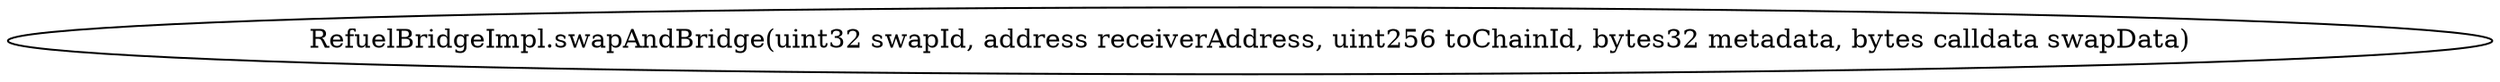 digraph "" {
	graph [bb="0,0,1104.9,36"];
	node [label="\N"];
	"RefuelBridgeImpl.swapAndBridge(uint32 swapId, address receiverAddress, uint256 toChainId, bytes32 metadata, bytes calldata swapData)"	 [height=0.5,
		pos="552.45,18",
		width=15.346];
}
